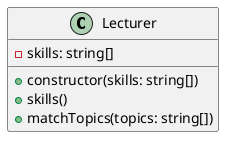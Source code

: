 @startuml
class Lecturer {
    - skills: string[]

    + constructor(skills: string[])
    + skills()
    + matchTopics(topics: string[])
}
@enduml